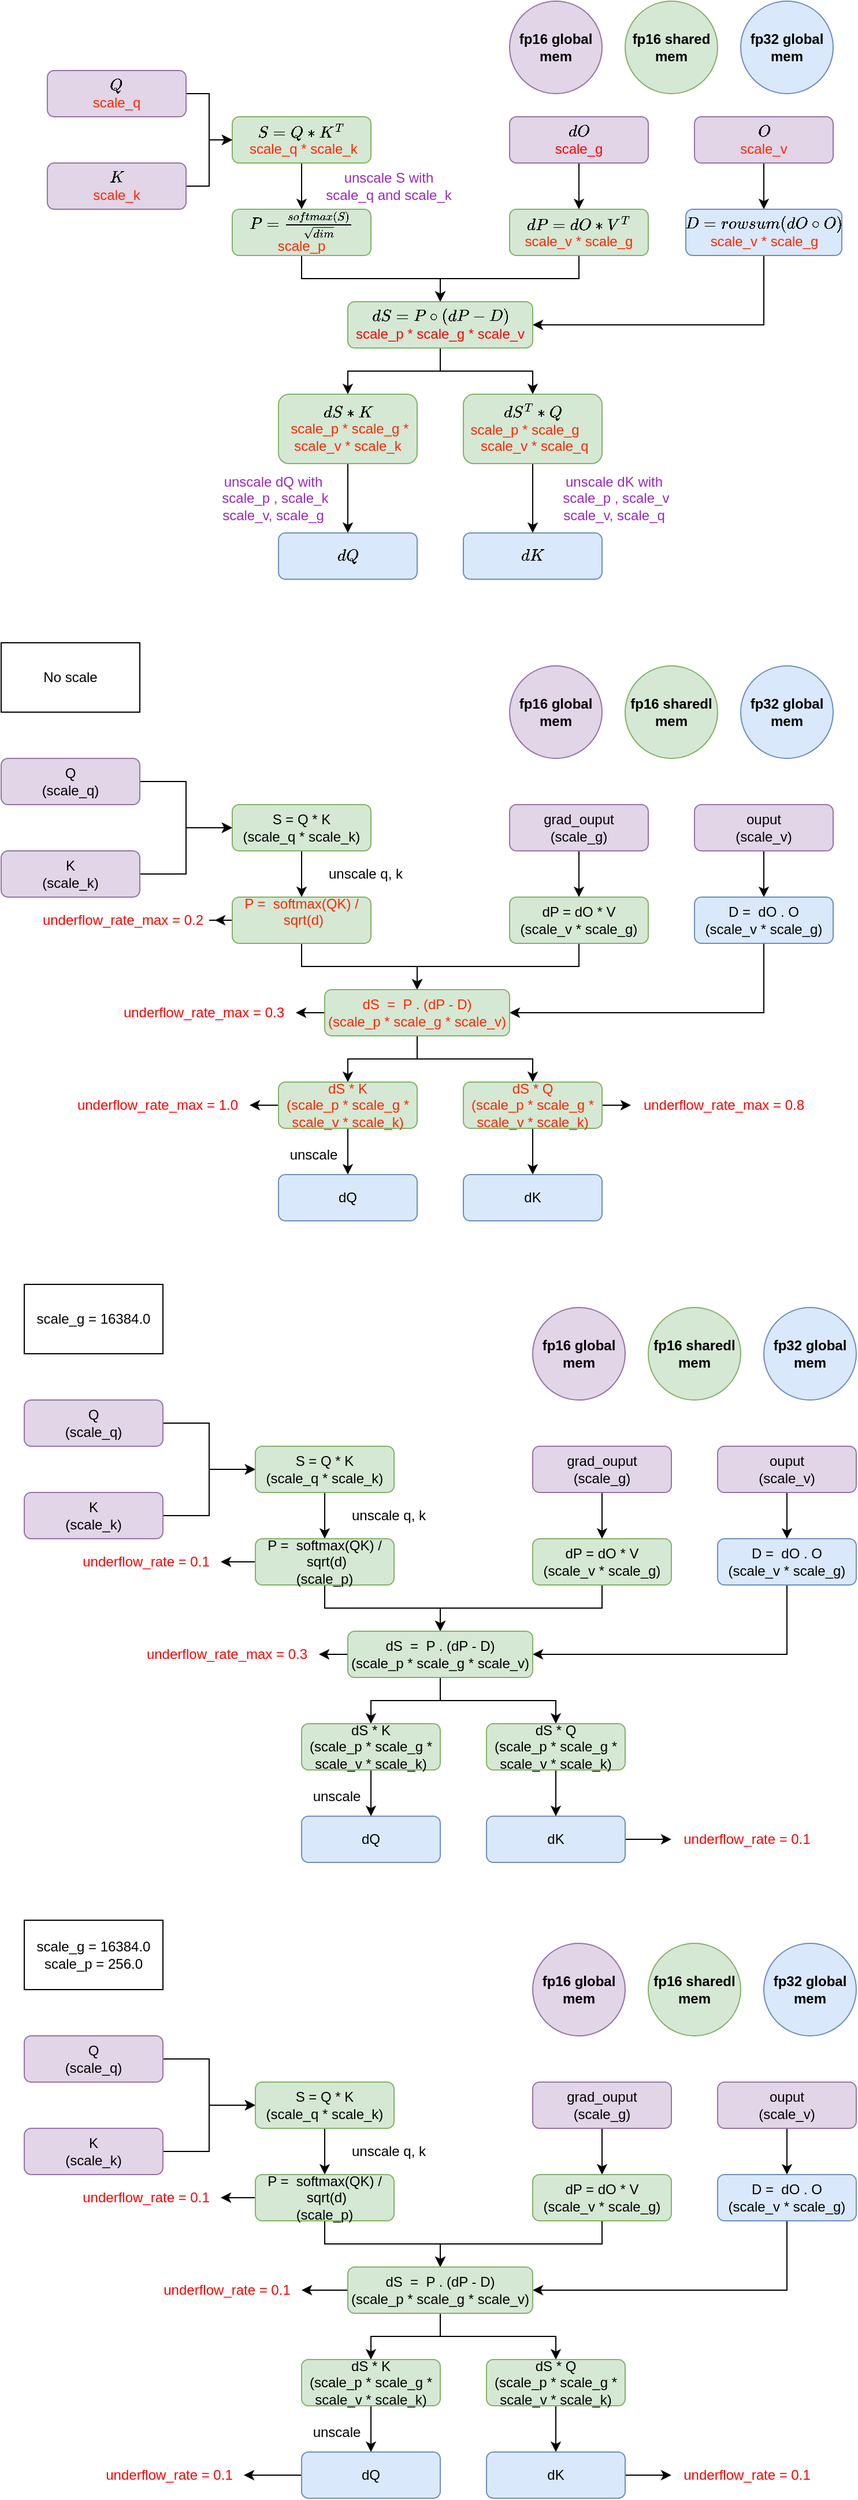 <mxfile version="21.6.2" type="github">
  <diagram name="第 1 页" id="PJef4nOZp_Pi-idaibnx">
    <mxGraphModel dx="1242" dy="1996" grid="1" gridSize="10" guides="1" tooltips="1" connect="1" arrows="1" fold="1" page="1" pageScale="1" pageWidth="827" pageHeight="1169" math="1" shadow="0">
      <root>
        <mxCell id="0" />
        <mxCell id="1" parent="0" />
        <mxCell id="UhCvBVR4pF60mXPPfr7d-82" style="edgeStyle=orthogonalEdgeStyle;rounded=0;orthogonalLoop=1;jettySize=auto;html=1;exitX=1;exitY=0.5;exitDx=0;exitDy=0;entryX=0;entryY=0.5;entryDx=0;entryDy=0;" parent="1" source="UhCvBVR4pF60mXPPfr7d-83" target="UhCvBVR4pF60mXPPfr7d-87" edge="1">
          <mxGeometry relative="1" as="geometry" />
        </mxCell>
        <mxCell id="UhCvBVR4pF60mXPPfr7d-83" value="Q&lt;br&gt;(scale_q)" style="rounded=1;whiteSpace=wrap;html=1;fillColor=#e1d5e7;strokeColor=#9673a6;" parent="1" vertex="1">
          <mxGeometry x="40" y="990" width="120" height="40" as="geometry" />
        </mxCell>
        <mxCell id="UhCvBVR4pF60mXPPfr7d-84" style="edgeStyle=orthogonalEdgeStyle;rounded=0;orthogonalLoop=1;jettySize=auto;html=1;entryX=0;entryY=0.5;entryDx=0;entryDy=0;" parent="1" source="UhCvBVR4pF60mXPPfr7d-85" target="UhCvBVR4pF60mXPPfr7d-87" edge="1">
          <mxGeometry relative="1" as="geometry" />
        </mxCell>
        <mxCell id="UhCvBVR4pF60mXPPfr7d-85" value="K&lt;br&gt;(scale_k)" style="rounded=1;whiteSpace=wrap;html=1;fillColor=#e1d5e7;strokeColor=#9673a6;" parent="1" vertex="1">
          <mxGeometry x="40" y="1070" width="120" height="40" as="geometry" />
        </mxCell>
        <mxCell id="UhCvBVR4pF60mXPPfr7d-86" value="" style="edgeStyle=orthogonalEdgeStyle;rounded=0;orthogonalLoop=1;jettySize=auto;html=1;" parent="1" source="UhCvBVR4pF60mXPPfr7d-87" target="UhCvBVR4pF60mXPPfr7d-89" edge="1">
          <mxGeometry relative="1" as="geometry" />
        </mxCell>
        <mxCell id="UhCvBVR4pF60mXPPfr7d-87" value="S = Q * K&lt;br&gt;(scale_q * scale_k)" style="rounded=1;whiteSpace=wrap;html=1;fillColor=#d5e8d4;strokeColor=#82b366;" parent="1" vertex="1">
          <mxGeometry x="240" y="1030" width="120" height="40" as="geometry" />
        </mxCell>
        <mxCell id="UhCvBVR4pF60mXPPfr7d-88" style="edgeStyle=orthogonalEdgeStyle;rounded=0;orthogonalLoop=1;jettySize=auto;html=1;exitX=0.5;exitY=1;exitDx=0;exitDy=0;entryX=0.5;entryY=0;entryDx=0;entryDy=0;" parent="1" source="UhCvBVR4pF60mXPPfr7d-89" target="UhCvBVR4pF60mXPPfr7d-100" edge="1">
          <mxGeometry relative="1" as="geometry" />
        </mxCell>
        <mxCell id="UhCvBVR4pF60mXPPfr7d-127" value="" style="edgeStyle=orthogonalEdgeStyle;rounded=0;orthogonalLoop=1;jettySize=auto;html=1;" parent="1" source="UhCvBVR4pF60mXPPfr7d-89" target="UhCvBVR4pF60mXPPfr7d-124" edge="1">
          <mxGeometry relative="1" as="geometry" />
        </mxCell>
        <mxCell id="UhCvBVR4pF60mXPPfr7d-89" value="P = &amp;nbsp;softmax(QK) / &amp;nbsp;sqrt(d)&lt;br&gt;(scale_p)" style="rounded=1;whiteSpace=wrap;html=1;fillColor=#d5e8d4;strokeColor=#82b366;" parent="1" vertex="1">
          <mxGeometry x="240" y="1110" width="120" height="40" as="geometry" />
        </mxCell>
        <mxCell id="UhCvBVR4pF60mXPPfr7d-90" value="" style="edgeStyle=orthogonalEdgeStyle;rounded=0;orthogonalLoop=1;jettySize=auto;html=1;" parent="1" source="UhCvBVR4pF60mXPPfr7d-91" target="UhCvBVR4pF60mXPPfr7d-97" edge="1">
          <mxGeometry relative="1" as="geometry" />
        </mxCell>
        <mxCell id="UhCvBVR4pF60mXPPfr7d-91" value="grad_ouput&lt;br&gt;(scale_g)" style="rounded=1;whiteSpace=wrap;html=1;fillColor=#e1d5e7;strokeColor=#9673a6;" parent="1" vertex="1">
          <mxGeometry x="480" y="1030" width="120" height="40" as="geometry" />
        </mxCell>
        <mxCell id="UhCvBVR4pF60mXPPfr7d-92" value="" style="edgeStyle=orthogonalEdgeStyle;rounded=0;orthogonalLoop=1;jettySize=auto;html=1;" parent="1" source="UhCvBVR4pF60mXPPfr7d-93" target="UhCvBVR4pF60mXPPfr7d-95" edge="1">
          <mxGeometry relative="1" as="geometry" />
        </mxCell>
        <mxCell id="UhCvBVR4pF60mXPPfr7d-93" value="ouput&lt;br&gt;(scale_v)" style="rounded=1;whiteSpace=wrap;html=1;fillColor=#e1d5e7;strokeColor=#9673a6;" parent="1" vertex="1">
          <mxGeometry x="640" y="1030" width="120" height="40" as="geometry" />
        </mxCell>
        <mxCell id="UhCvBVR4pF60mXPPfr7d-94" style="edgeStyle=orthogonalEdgeStyle;rounded=0;orthogonalLoop=1;jettySize=auto;html=1;exitX=0.5;exitY=1;exitDx=0;exitDy=0;entryX=1;entryY=0.5;entryDx=0;entryDy=0;" parent="1" source="UhCvBVR4pF60mXPPfr7d-95" target="UhCvBVR4pF60mXPPfr7d-100" edge="1">
          <mxGeometry relative="1" as="geometry" />
        </mxCell>
        <mxCell id="UhCvBVR4pF60mXPPfr7d-95" value="D = &amp;nbsp;dO . O&lt;br&gt;(scale_v * scale_g)" style="rounded=1;whiteSpace=wrap;html=1;fillColor=#dae8fc;strokeColor=#6c8ebf;" parent="1" vertex="1">
          <mxGeometry x="640" y="1110" width="120" height="40" as="geometry" />
        </mxCell>
        <mxCell id="UhCvBVR4pF60mXPPfr7d-96" style="edgeStyle=orthogonalEdgeStyle;rounded=0;orthogonalLoop=1;jettySize=auto;html=1;exitX=0.5;exitY=1;exitDx=0;exitDy=0;entryX=0.5;entryY=0;entryDx=0;entryDy=0;" parent="1" source="UhCvBVR4pF60mXPPfr7d-97" target="UhCvBVR4pF60mXPPfr7d-100" edge="1">
          <mxGeometry relative="1" as="geometry" />
        </mxCell>
        <mxCell id="UhCvBVR4pF60mXPPfr7d-97" value="dP = dO * V&lt;br&gt;(scale_v * scale_g)" style="rounded=1;whiteSpace=wrap;html=1;fillColor=#d5e8d4;strokeColor=#82b366;" parent="1" vertex="1">
          <mxGeometry x="480" y="1110" width="120" height="40" as="geometry" />
        </mxCell>
        <mxCell id="UhCvBVR4pF60mXPPfr7d-98" value="" style="edgeStyle=orthogonalEdgeStyle;rounded=0;orthogonalLoop=1;jettySize=auto;html=1;" parent="1" source="UhCvBVR4pF60mXPPfr7d-100" target="UhCvBVR4pF60mXPPfr7d-102" edge="1">
          <mxGeometry relative="1" as="geometry" />
        </mxCell>
        <mxCell id="UhCvBVR4pF60mXPPfr7d-99" style="edgeStyle=orthogonalEdgeStyle;rounded=0;orthogonalLoop=1;jettySize=auto;html=1;exitX=0.5;exitY=1;exitDx=0;exitDy=0;entryX=0.5;entryY=0;entryDx=0;entryDy=0;" parent="1" source="UhCvBVR4pF60mXPPfr7d-100" target="UhCvBVR4pF60mXPPfr7d-104" edge="1">
          <mxGeometry relative="1" as="geometry" />
        </mxCell>
        <mxCell id="UhCvBVR4pF60mXPPfr7d-123" value="" style="edgeStyle=orthogonalEdgeStyle;rounded=0;orthogonalLoop=1;jettySize=auto;html=1;" parent="1" source="UhCvBVR4pF60mXPPfr7d-100" target="UhCvBVR4pF60mXPPfr7d-122" edge="1">
          <mxGeometry relative="1" as="geometry" />
        </mxCell>
        <mxCell id="UhCvBVR4pF60mXPPfr7d-100" value="dS &amp;nbsp;= &amp;nbsp;P . (dP - D)&lt;br&gt;(scale_p * scale_g * scale_v)" style="rounded=1;whiteSpace=wrap;html=1;fillColor=#d5e8d4;strokeColor=#82b366;" parent="1" vertex="1">
          <mxGeometry x="320" y="1190" width="160" height="40" as="geometry" />
        </mxCell>
        <mxCell id="UhCvBVR4pF60mXPPfr7d-101" value="" style="edgeStyle=orthogonalEdgeStyle;rounded=0;orthogonalLoop=1;jettySize=auto;html=1;" parent="1" source="UhCvBVR4pF60mXPPfr7d-102" target="UhCvBVR4pF60mXPPfr7d-106" edge="1">
          <mxGeometry relative="1" as="geometry" />
        </mxCell>
        <mxCell id="UhCvBVR4pF60mXPPfr7d-102" value="dS * K&lt;br&gt;(scale_p * scale_g * scale_v * scale_k)" style="whiteSpace=wrap;html=1;fillColor=#d5e8d4;strokeColor=#82b366;rounded=1;" parent="1" vertex="1">
          <mxGeometry x="280" y="1270" width="120" height="40" as="geometry" />
        </mxCell>
        <mxCell id="UhCvBVR4pF60mXPPfr7d-103" value="" style="edgeStyle=orthogonalEdgeStyle;rounded=0;orthogonalLoop=1;jettySize=auto;html=1;" parent="1" source="UhCvBVR4pF60mXPPfr7d-104" target="UhCvBVR4pF60mXPPfr7d-105" edge="1">
          <mxGeometry relative="1" as="geometry" />
        </mxCell>
        <mxCell id="UhCvBVR4pF60mXPPfr7d-104" value="dS * Q&lt;br&gt;(scale_p * scale_g * scale_v * scale_k)" style="whiteSpace=wrap;html=1;fillColor=#d5e8d4;strokeColor=#82b366;rounded=1;" parent="1" vertex="1">
          <mxGeometry x="440" y="1270" width="120" height="40" as="geometry" />
        </mxCell>
        <mxCell id="UhCvBVR4pF60mXPPfr7d-121" value="" style="edgeStyle=orthogonalEdgeStyle;rounded=0;orthogonalLoop=1;jettySize=auto;html=1;" parent="1" source="UhCvBVR4pF60mXPPfr7d-105" target="UhCvBVR4pF60mXPPfr7d-117" edge="1">
          <mxGeometry relative="1" as="geometry" />
        </mxCell>
        <mxCell id="UhCvBVR4pF60mXPPfr7d-105" value="dK" style="whiteSpace=wrap;html=1;fillColor=#dae8fc;strokeColor=#6c8ebf;rounded=1;" parent="1" vertex="1">
          <mxGeometry x="440" y="1350" width="120" height="40" as="geometry" />
        </mxCell>
        <mxCell id="UhCvBVR4pF60mXPPfr7d-106" value="dQ" style="whiteSpace=wrap;html=1;fillColor=#dae8fc;strokeColor=#6c8ebf;rounded=1;" parent="1" vertex="1">
          <mxGeometry x="280" y="1350" width="120" height="40" as="geometry" />
        </mxCell>
        <mxCell id="UhCvBVR4pF60mXPPfr7d-108" value="unscale" style="text;html=1;align=center;verticalAlign=middle;resizable=0;points=[];autosize=1;strokeColor=none;fillColor=none;" parent="1" vertex="1">
          <mxGeometry x="280" y="1318" width="60" height="30" as="geometry" />
        </mxCell>
        <mxCell id="UhCvBVR4pF60mXPPfr7d-109" value="unscale q, k" style="text;html=1;align=center;verticalAlign=middle;resizable=0;points=[];autosize=1;strokeColor=none;fillColor=none;" parent="1" vertex="1">
          <mxGeometry x="310" y="1075" width="90" height="30" as="geometry" />
        </mxCell>
        <mxCell id="UhCvBVR4pF60mXPPfr7d-110" value="&lt;b style=&quot;border-color: var(--border-color);&quot;&gt;fp16 global mem&lt;/b&gt;" style="ellipse;whiteSpace=wrap;html=1;aspect=fixed;fillColor=#e1d5e7;strokeColor=#9673a6;" parent="1" vertex="1">
          <mxGeometry x="480" y="910" width="80" height="80" as="geometry" />
        </mxCell>
        <mxCell id="UhCvBVR4pF60mXPPfr7d-111" value="&lt;b style=&quot;border-color: var(--border-color);&quot;&gt;fp16 sharedl mem&lt;/b&gt;" style="ellipse;whiteSpace=wrap;html=1;aspect=fixed;fillColor=#d5e8d4;strokeColor=#82b366;" parent="1" vertex="1">
          <mxGeometry x="580" y="910" width="80" height="80" as="geometry" />
        </mxCell>
        <mxCell id="UhCvBVR4pF60mXPPfr7d-112" value="&lt;b style=&quot;border-color: var(--border-color);&quot;&gt;fp32 global mem&lt;/b&gt;" style="ellipse;whiteSpace=wrap;html=1;aspect=fixed;fillColor=#dae8fc;strokeColor=#6c8ebf;" parent="1" vertex="1">
          <mxGeometry x="680" y="910" width="80" height="80" as="geometry" />
        </mxCell>
        <mxCell id="UhCvBVR4pF60mXPPfr7d-114" value="scale_g = 16384.0" style="rounded=0;whiteSpace=wrap;html=1;" parent="1" vertex="1">
          <mxGeometry x="40" y="890" width="120" height="60" as="geometry" />
        </mxCell>
        <mxCell id="UhCvBVR4pF60mXPPfr7d-117" value="&lt;font color=&quot;#ff0000&quot;&gt;underflow_rate = 0.1&lt;/font&gt;" style="text;html=1;align=center;verticalAlign=middle;resizable=0;points=[];autosize=1;strokeColor=none;fillColor=none;" parent="1" vertex="1">
          <mxGeometry x="600" y="1355" width="130" height="30" as="geometry" />
        </mxCell>
        <mxCell id="UhCvBVR4pF60mXPPfr7d-122" value="&lt;font color=&quot;#ff0000&quot;&gt;underflow_rate_max = 0.3&lt;/font&gt;" style="text;html=1;align=center;verticalAlign=middle;resizable=0;points=[];autosize=1;strokeColor=none;fillColor=none;" parent="1" vertex="1">
          <mxGeometry x="135" y="1195" width="160" height="30" as="geometry" />
        </mxCell>
        <mxCell id="UhCvBVR4pF60mXPPfr7d-124" value="&lt;font color=&quot;#ff0000&quot;&gt;underflow_rate = 0.1&lt;/font&gt;" style="text;html=1;align=center;verticalAlign=middle;resizable=0;points=[];autosize=1;strokeColor=none;fillColor=none;" parent="1" vertex="1">
          <mxGeometry x="80" y="1115" width="130" height="30" as="geometry" />
        </mxCell>
        <mxCell id="UhCvBVR4pF60mXPPfr7d-128" style="edgeStyle=orthogonalEdgeStyle;rounded=0;orthogonalLoop=1;jettySize=auto;html=1;exitX=1;exitY=0.5;exitDx=0;exitDy=0;entryX=0;entryY=0.5;entryDx=0;entryDy=0;" parent="1" source="UhCvBVR4pF60mXPPfr7d-129" target="UhCvBVR4pF60mXPPfr7d-133" edge="1">
          <mxGeometry relative="1" as="geometry" />
        </mxCell>
        <mxCell id="UhCvBVR4pF60mXPPfr7d-129" value="Q&lt;br&gt;(scale_q)" style="rounded=1;whiteSpace=wrap;html=1;fillColor=#e1d5e7;strokeColor=#9673a6;" parent="1" vertex="1">
          <mxGeometry x="20" y="435" width="120" height="40" as="geometry" />
        </mxCell>
        <mxCell id="UhCvBVR4pF60mXPPfr7d-130" style="edgeStyle=orthogonalEdgeStyle;rounded=0;orthogonalLoop=1;jettySize=auto;html=1;entryX=0;entryY=0.5;entryDx=0;entryDy=0;" parent="1" source="UhCvBVR4pF60mXPPfr7d-131" target="UhCvBVR4pF60mXPPfr7d-133" edge="1">
          <mxGeometry relative="1" as="geometry" />
        </mxCell>
        <mxCell id="UhCvBVR4pF60mXPPfr7d-131" value="K&lt;br&gt;(scale_k)" style="rounded=1;whiteSpace=wrap;html=1;fillColor=#e1d5e7;strokeColor=#9673a6;" parent="1" vertex="1">
          <mxGeometry x="20" y="515" width="120" height="40" as="geometry" />
        </mxCell>
        <mxCell id="UhCvBVR4pF60mXPPfr7d-132" value="" style="edgeStyle=orthogonalEdgeStyle;rounded=0;orthogonalLoop=1;jettySize=auto;html=1;" parent="1" source="UhCvBVR4pF60mXPPfr7d-133" target="UhCvBVR4pF60mXPPfr7d-136" edge="1">
          <mxGeometry relative="1" as="geometry" />
        </mxCell>
        <mxCell id="UhCvBVR4pF60mXPPfr7d-133" value="S = Q * K&lt;br&gt;(scale_q * scale_k)" style="rounded=1;whiteSpace=wrap;html=1;fillColor=#d5e8d4;strokeColor=#82b366;" parent="1" vertex="1">
          <mxGeometry x="220" y="475" width="120" height="40" as="geometry" />
        </mxCell>
        <mxCell id="UhCvBVR4pF60mXPPfr7d-134" style="edgeStyle=orthogonalEdgeStyle;rounded=0;orthogonalLoop=1;jettySize=auto;html=1;exitX=0.5;exitY=1;exitDx=0;exitDy=0;entryX=0.5;entryY=0;entryDx=0;entryDy=0;" parent="1" source="UhCvBVR4pF60mXPPfr7d-136" target="UhCvBVR4pF60mXPPfr7d-148" edge="1">
          <mxGeometry relative="1" as="geometry" />
        </mxCell>
        <mxCell id="UhCvBVR4pF60mXPPfr7d-135" value="" style="edgeStyle=orthogonalEdgeStyle;rounded=0;orthogonalLoop=1;jettySize=auto;html=1;" parent="1" source="UhCvBVR4pF60mXPPfr7d-136" target="UhCvBVR4pF60mXPPfr7d-166" edge="1">
          <mxGeometry relative="1" as="geometry" />
        </mxCell>
        <mxCell id="UhCvBVR4pF60mXPPfr7d-136" value="&lt;font color=&quot;#ff2600&quot;&gt;P = &amp;nbsp;softmax(QK) / &amp;nbsp;sqrt(d)&lt;br&gt;&lt;br&gt;&lt;/font&gt;" style="rounded=1;whiteSpace=wrap;html=1;fillColor=#d5e8d4;strokeColor=#82b366;" parent="1" vertex="1">
          <mxGeometry x="220" y="555" width="120" height="40" as="geometry" />
        </mxCell>
        <mxCell id="UhCvBVR4pF60mXPPfr7d-137" value="" style="edgeStyle=orthogonalEdgeStyle;rounded=0;orthogonalLoop=1;jettySize=auto;html=1;" parent="1" source="UhCvBVR4pF60mXPPfr7d-138" target="UhCvBVR4pF60mXPPfr7d-144" edge="1">
          <mxGeometry relative="1" as="geometry" />
        </mxCell>
        <mxCell id="UhCvBVR4pF60mXPPfr7d-138" value="grad_ouput&lt;br&gt;(scale_g)" style="rounded=1;whiteSpace=wrap;html=1;fillColor=#e1d5e7;strokeColor=#9673a6;" parent="1" vertex="1">
          <mxGeometry x="460" y="475" width="120" height="40" as="geometry" />
        </mxCell>
        <mxCell id="UhCvBVR4pF60mXPPfr7d-139" value="" style="edgeStyle=orthogonalEdgeStyle;rounded=0;orthogonalLoop=1;jettySize=auto;html=1;" parent="1" source="UhCvBVR4pF60mXPPfr7d-140" target="UhCvBVR4pF60mXPPfr7d-142" edge="1">
          <mxGeometry relative="1" as="geometry" />
        </mxCell>
        <mxCell id="UhCvBVR4pF60mXPPfr7d-140" value="ouput&lt;br&gt;(scale_v)" style="rounded=1;whiteSpace=wrap;html=1;fillColor=#e1d5e7;strokeColor=#9673a6;" parent="1" vertex="1">
          <mxGeometry x="620" y="475" width="120" height="40" as="geometry" />
        </mxCell>
        <mxCell id="UhCvBVR4pF60mXPPfr7d-141" style="edgeStyle=orthogonalEdgeStyle;rounded=0;orthogonalLoop=1;jettySize=auto;html=1;exitX=0.5;exitY=1;exitDx=0;exitDy=0;entryX=1;entryY=0.5;entryDx=0;entryDy=0;" parent="1" source="UhCvBVR4pF60mXPPfr7d-142" target="UhCvBVR4pF60mXPPfr7d-148" edge="1">
          <mxGeometry relative="1" as="geometry" />
        </mxCell>
        <mxCell id="UhCvBVR4pF60mXPPfr7d-142" value="D = &amp;nbsp;dO . O&lt;br&gt;(scale_v * scale_g)" style="rounded=1;whiteSpace=wrap;html=1;fillColor=#dae8fc;strokeColor=#6c8ebf;" parent="1" vertex="1">
          <mxGeometry x="620" y="555" width="120" height="40" as="geometry" />
        </mxCell>
        <mxCell id="UhCvBVR4pF60mXPPfr7d-143" style="edgeStyle=orthogonalEdgeStyle;rounded=0;orthogonalLoop=1;jettySize=auto;html=1;exitX=0.5;exitY=1;exitDx=0;exitDy=0;entryX=0.5;entryY=0;entryDx=0;entryDy=0;" parent="1" source="UhCvBVR4pF60mXPPfr7d-144" target="UhCvBVR4pF60mXPPfr7d-148" edge="1">
          <mxGeometry relative="1" as="geometry" />
        </mxCell>
        <mxCell id="UhCvBVR4pF60mXPPfr7d-144" value="dP = dO * V&lt;br&gt;(scale_v * scale_g)" style="rounded=1;whiteSpace=wrap;html=1;fillColor=#d5e8d4;strokeColor=#82b366;" parent="1" vertex="1">
          <mxGeometry x="460" y="555" width="120" height="40" as="geometry" />
        </mxCell>
        <mxCell id="UhCvBVR4pF60mXPPfr7d-145" value="" style="edgeStyle=orthogonalEdgeStyle;rounded=0;orthogonalLoop=1;jettySize=auto;html=1;" parent="1" source="UhCvBVR4pF60mXPPfr7d-148" target="UhCvBVR4pF60mXPPfr7d-150" edge="1">
          <mxGeometry relative="1" as="geometry" />
        </mxCell>
        <mxCell id="UhCvBVR4pF60mXPPfr7d-146" style="edgeStyle=orthogonalEdgeStyle;rounded=0;orthogonalLoop=1;jettySize=auto;html=1;exitX=0.5;exitY=1;exitDx=0;exitDy=0;entryX=0.5;entryY=0;entryDx=0;entryDy=0;" parent="1" source="UhCvBVR4pF60mXPPfr7d-148" target="UhCvBVR4pF60mXPPfr7d-152" edge="1">
          <mxGeometry relative="1" as="geometry" />
        </mxCell>
        <mxCell id="UhCvBVR4pF60mXPPfr7d-147" value="" style="edgeStyle=orthogonalEdgeStyle;rounded=0;orthogonalLoop=1;jettySize=auto;html=1;" parent="1" source="UhCvBVR4pF60mXPPfr7d-148" target="UhCvBVR4pF60mXPPfr7d-165" edge="1">
          <mxGeometry relative="1" as="geometry" />
        </mxCell>
        <mxCell id="UhCvBVR4pF60mXPPfr7d-148" value="&lt;font color=&quot;#ff2600&quot;&gt;dS &amp;nbsp;= &amp;nbsp;P . (dP - D)&lt;br&gt;(scale_p * scale_g * scale_v)&lt;/font&gt;" style="rounded=1;whiteSpace=wrap;html=1;fillColor=#d5e8d4;strokeColor=#82b366;" parent="1" vertex="1">
          <mxGeometry x="300" y="635" width="160" height="40" as="geometry" />
        </mxCell>
        <mxCell id="UhCvBVR4pF60mXPPfr7d-149" value="" style="edgeStyle=orthogonalEdgeStyle;rounded=0;orthogonalLoop=1;jettySize=auto;html=1;" parent="1" source="UhCvBVR4pF60mXPPfr7d-150" target="UhCvBVR4pF60mXPPfr7d-156" edge="1">
          <mxGeometry relative="1" as="geometry" />
        </mxCell>
        <mxCell id="nijdBSbny1stzXZ2TAKx-41" value="" style="edgeStyle=orthogonalEdgeStyle;rounded=0;orthogonalLoop=1;jettySize=auto;html=1;" edge="1" parent="1" source="UhCvBVR4pF60mXPPfr7d-150" target="UhCvBVR4pF60mXPPfr7d-164">
          <mxGeometry relative="1" as="geometry" />
        </mxCell>
        <mxCell id="UhCvBVR4pF60mXPPfr7d-150" value="&lt;font color=&quot;#ff2600&quot;&gt;dS * K&lt;br&gt;(scale_p * scale_g * scale_v * scale_k)&lt;/font&gt;" style="whiteSpace=wrap;html=1;fillColor=#d5e8d4;strokeColor=#82b366;rounded=1;" parent="1" vertex="1">
          <mxGeometry x="260" y="715" width="120" height="40" as="geometry" />
        </mxCell>
        <mxCell id="UhCvBVR4pF60mXPPfr7d-151" value="" style="edgeStyle=orthogonalEdgeStyle;rounded=0;orthogonalLoop=1;jettySize=auto;html=1;" parent="1" source="UhCvBVR4pF60mXPPfr7d-152" target="UhCvBVR4pF60mXPPfr7d-154" edge="1">
          <mxGeometry relative="1" as="geometry" />
        </mxCell>
        <mxCell id="nijdBSbny1stzXZ2TAKx-40" value="" style="edgeStyle=orthogonalEdgeStyle;rounded=0;orthogonalLoop=1;jettySize=auto;html=1;" edge="1" parent="1" source="UhCvBVR4pF60mXPPfr7d-152" target="UhCvBVR4pF60mXPPfr7d-163">
          <mxGeometry relative="1" as="geometry" />
        </mxCell>
        <mxCell id="UhCvBVR4pF60mXPPfr7d-152" value="&lt;font color=&quot;#ff2600&quot;&gt;dS * Q&lt;br&gt;(scale_p * scale_g * scale_v * scale_k)&lt;/font&gt;" style="whiteSpace=wrap;html=1;fillColor=#d5e8d4;strokeColor=#82b366;rounded=1;" parent="1" vertex="1">
          <mxGeometry x="420" y="715" width="120" height="40" as="geometry" />
        </mxCell>
        <mxCell id="UhCvBVR4pF60mXPPfr7d-154" value="dK" style="whiteSpace=wrap;html=1;fillColor=#dae8fc;strokeColor=#6c8ebf;rounded=1;" parent="1" vertex="1">
          <mxGeometry x="420" y="795" width="120" height="40" as="geometry" />
        </mxCell>
        <mxCell id="UhCvBVR4pF60mXPPfr7d-156" value="dQ" style="whiteSpace=wrap;html=1;fillColor=#dae8fc;strokeColor=#6c8ebf;rounded=1;" parent="1" vertex="1">
          <mxGeometry x="260" y="795" width="120" height="40" as="geometry" />
        </mxCell>
        <mxCell id="UhCvBVR4pF60mXPPfr7d-157" value="unscale" style="text;html=1;align=center;verticalAlign=middle;resizable=0;points=[];autosize=1;strokeColor=none;fillColor=none;" parent="1" vertex="1">
          <mxGeometry x="260" y="763" width="60" height="30" as="geometry" />
        </mxCell>
        <mxCell id="UhCvBVR4pF60mXPPfr7d-158" value="unscale q, k" style="text;html=1;align=center;verticalAlign=middle;resizable=0;points=[];autosize=1;strokeColor=none;fillColor=none;" parent="1" vertex="1">
          <mxGeometry x="290" y="520" width="90" height="30" as="geometry" />
        </mxCell>
        <mxCell id="UhCvBVR4pF60mXPPfr7d-159" value="&lt;b style=&quot;border-color: var(--border-color);&quot;&gt;fp16 global mem&lt;/b&gt;" style="ellipse;whiteSpace=wrap;html=1;aspect=fixed;fillColor=#e1d5e7;strokeColor=#9673a6;" parent="1" vertex="1">
          <mxGeometry x="460" y="355" width="80" height="80" as="geometry" />
        </mxCell>
        <mxCell id="UhCvBVR4pF60mXPPfr7d-160" value="&lt;b style=&quot;border-color: var(--border-color);&quot;&gt;fp16 sharedl mem&lt;/b&gt;" style="ellipse;whiteSpace=wrap;html=1;aspect=fixed;fillColor=#d5e8d4;strokeColor=#82b366;" parent="1" vertex="1">
          <mxGeometry x="560" y="355" width="80" height="80" as="geometry" />
        </mxCell>
        <mxCell id="UhCvBVR4pF60mXPPfr7d-161" value="&lt;b style=&quot;border-color: var(--border-color);&quot;&gt;fp32 global mem&lt;/b&gt;" style="ellipse;whiteSpace=wrap;html=1;aspect=fixed;fillColor=#dae8fc;strokeColor=#6c8ebf;" parent="1" vertex="1">
          <mxGeometry x="660" y="355" width="80" height="80" as="geometry" />
        </mxCell>
        <mxCell id="UhCvBVR4pF60mXPPfr7d-162" value="No scale" style="rounded=0;whiteSpace=wrap;html=1;" parent="1" vertex="1">
          <mxGeometry x="20" y="335" width="120" height="60" as="geometry" />
        </mxCell>
        <mxCell id="UhCvBVR4pF60mXPPfr7d-163" value="&lt;font color=&quot;#ff0000&quot;&gt;underflow_rate_max = 0.8&lt;/font&gt;" style="text;html=1;align=center;verticalAlign=middle;resizable=0;points=[];autosize=1;strokeColor=none;fillColor=none;" parent="1" vertex="1">
          <mxGeometry x="565" y="720" width="160" height="30" as="geometry" />
        </mxCell>
        <mxCell id="UhCvBVR4pF60mXPPfr7d-164" value="&lt;font color=&quot;#ff0000&quot;&gt;underflow_rate_max = 1.0&lt;/font&gt;" style="text;html=1;align=center;verticalAlign=middle;resizable=0;points=[];autosize=1;strokeColor=none;fillColor=none;" parent="1" vertex="1">
          <mxGeometry x="75" y="720" width="160" height="30" as="geometry" />
        </mxCell>
        <mxCell id="UhCvBVR4pF60mXPPfr7d-165" value="&lt;font color=&quot;#ff0000&quot;&gt;underflow_rate_max = 0.3&lt;/font&gt;" style="text;html=1;align=center;verticalAlign=middle;resizable=0;points=[];autosize=1;strokeColor=none;fillColor=none;" parent="1" vertex="1">
          <mxGeometry x="115" y="640" width="160" height="30" as="geometry" />
        </mxCell>
        <mxCell id="UhCvBVR4pF60mXPPfr7d-166" value="&lt;font color=&quot;#ff0000&quot;&gt;underflow_rate_max = 0.2&lt;/font&gt;" style="text;html=1;align=center;verticalAlign=middle;resizable=0;points=[];autosize=1;strokeColor=none;fillColor=none;" parent="1" vertex="1">
          <mxGeometry x="45" y="560" width="160" height="30" as="geometry" />
        </mxCell>
        <mxCell id="Jtv76Chgc0MOjvgi08DV-8" value="" style="edgeStyle=orthogonalEdgeStyle;rounded=0;orthogonalLoop=1;jettySize=auto;html=1;" parent="1" source="Jtv76Chgc0MOjvgi08DV-2" target="Jtv76Chgc0MOjvgi08DV-7" edge="1">
          <mxGeometry relative="1" as="geometry" />
        </mxCell>
        <mxCell id="Jtv76Chgc0MOjvgi08DV-2" value="\(S = Q * K^T \)&lt;br&gt;&lt;font color=&quot;#ff2600&quot;&gt;&amp;nbsp;scale_q * scale_k&lt;/font&gt;" style="rounded=1;whiteSpace=wrap;html=1;fillColor=#d5e8d4;strokeColor=#82b366;" parent="1" vertex="1">
          <mxGeometry x="220" y="-120" width="120" height="40" as="geometry" />
        </mxCell>
        <mxCell id="Jtv76Chgc0MOjvgi08DV-24" style="edgeStyle=orthogonalEdgeStyle;rounded=0;orthogonalLoop=1;jettySize=auto;html=1;" parent="1" source="Jtv76Chgc0MOjvgi08DV-7" target="Jtv76Chgc0MOjvgi08DV-23" edge="1">
          <mxGeometry relative="1" as="geometry" />
        </mxCell>
        <mxCell id="Jtv76Chgc0MOjvgi08DV-7" value="\( P = \frac{softmax(S)}{\sqrt{dim}}\)&lt;br&gt;&lt;font color=&quot;#ff2600&quot;&gt;scale_p&lt;/font&gt;" style="rounded=1;whiteSpace=wrap;html=1;fillColor=#d5e8d4;strokeColor=#82b366;" parent="1" vertex="1">
          <mxGeometry x="220" y="-40" width="120" height="40" as="geometry" />
        </mxCell>
        <mxCell id="Jtv76Chgc0MOjvgi08DV-9" value="&lt;font color=&quot;#9929bd&quot;&gt;unscale S with &lt;br&gt;scale_q and scale_k&lt;/font&gt;" style="text;html=1;align=center;verticalAlign=middle;resizable=0;points=[];autosize=1;strokeColor=none;fillColor=none;" parent="1" vertex="1">
          <mxGeometry x="290" y="-80" width="130" height="40" as="geometry" />
        </mxCell>
        <mxCell id="Jtv76Chgc0MOjvgi08DV-16" style="edgeStyle=orthogonalEdgeStyle;rounded=0;orthogonalLoop=1;jettySize=auto;html=1;exitX=1;exitY=0.5;exitDx=0;exitDy=0;entryX=0;entryY=0.5;entryDx=0;entryDy=0;" parent="1" source="Jtv76Chgc0MOjvgi08DV-11" target="Jtv76Chgc0MOjvgi08DV-2" edge="1">
          <mxGeometry relative="1" as="geometry" />
        </mxCell>
        <mxCell id="Jtv76Chgc0MOjvgi08DV-11" value="\(Q\)&lt;br&gt;&lt;font color=&quot;#ff2600&quot;&gt;scale_q&lt;/font&gt;" style="rounded=1;whiteSpace=wrap;html=1;fillColor=#e1d5e7;strokeColor=#9673a6;" parent="1" vertex="1">
          <mxGeometry x="60" y="-160" width="120" height="40" as="geometry" />
        </mxCell>
        <mxCell id="Jtv76Chgc0MOjvgi08DV-15" style="edgeStyle=orthogonalEdgeStyle;rounded=0;orthogonalLoop=1;jettySize=auto;html=1;exitX=1;exitY=0.5;exitDx=0;exitDy=0;" parent="1" source="Jtv76Chgc0MOjvgi08DV-12" target="Jtv76Chgc0MOjvgi08DV-2" edge="1">
          <mxGeometry relative="1" as="geometry" />
        </mxCell>
        <mxCell id="Jtv76Chgc0MOjvgi08DV-12" value="\(K\)&lt;br&gt;&lt;font color=&quot;#ff2600&quot;&gt;scale_k&lt;/font&gt;" style="rounded=1;whiteSpace=wrap;html=1;fillColor=#e1d5e7;strokeColor=#9673a6;" parent="1" vertex="1">
          <mxGeometry x="60" y="-80" width="120" height="40" as="geometry" />
        </mxCell>
        <mxCell id="Jtv76Chgc0MOjvgi08DV-17" value="" style="edgeStyle=orthogonalEdgeStyle;rounded=0;orthogonalLoop=1;jettySize=auto;html=1;" parent="1" source="Jtv76Chgc0MOjvgi08DV-18" target="Jtv76Chgc0MOjvgi08DV-22" edge="1">
          <mxGeometry relative="1" as="geometry" />
        </mxCell>
        <mxCell id="Jtv76Chgc0MOjvgi08DV-18" value="\(dO\)&lt;br&gt;&lt;font color=&quot;#ff0000&quot;&gt;scale_g&lt;/font&gt;" style="rounded=1;whiteSpace=wrap;html=1;fillColor=#e1d5e7;strokeColor=#9673a6;" parent="1" vertex="1">
          <mxGeometry x="460" y="-120" width="120" height="40" as="geometry" />
        </mxCell>
        <mxCell id="Jtv76Chgc0MOjvgi08DV-19" value="" style="edgeStyle=orthogonalEdgeStyle;rounded=0;orthogonalLoop=1;jettySize=auto;html=1;" parent="1" source="Jtv76Chgc0MOjvgi08DV-20" target="Jtv76Chgc0MOjvgi08DV-21" edge="1">
          <mxGeometry relative="1" as="geometry" />
        </mxCell>
        <mxCell id="Jtv76Chgc0MOjvgi08DV-20" value="\(O\)&lt;br&gt;&lt;font color=&quot;#ff2600&quot;&gt;scale_v&lt;/font&gt;" style="rounded=1;whiteSpace=wrap;html=1;fillColor=#e1d5e7;strokeColor=#9673a6;" parent="1" vertex="1">
          <mxGeometry x="620" y="-120" width="120" height="40" as="geometry" />
        </mxCell>
        <mxCell id="Jtv76Chgc0MOjvgi08DV-26" style="edgeStyle=orthogonalEdgeStyle;rounded=0;orthogonalLoop=1;jettySize=auto;html=1;exitX=0.5;exitY=1;exitDx=0;exitDy=0;entryX=1;entryY=0.5;entryDx=0;entryDy=0;" parent="1" source="Jtv76Chgc0MOjvgi08DV-21" target="Jtv76Chgc0MOjvgi08DV-23" edge="1">
          <mxGeometry relative="1" as="geometry" />
        </mxCell>
        <mxCell id="Jtv76Chgc0MOjvgi08DV-21" value="\(D = rowsum(dO \circ O)\)&lt;br&gt;&lt;font color=&quot;#ff2600&quot;&gt;scale_v * scale_g&lt;/font&gt;" style="rounded=1;whiteSpace=wrap;html=1;fillColor=#dae8fc;strokeColor=#6c8ebf;" parent="1" vertex="1">
          <mxGeometry x="612.5" y="-40" width="135" height="40" as="geometry" />
        </mxCell>
        <mxCell id="Jtv76Chgc0MOjvgi08DV-25" style="edgeStyle=orthogonalEdgeStyle;rounded=0;orthogonalLoop=1;jettySize=auto;html=1;exitX=0.5;exitY=1;exitDx=0;exitDy=0;entryX=0.5;entryY=0;entryDx=0;entryDy=0;" parent="1" source="Jtv76Chgc0MOjvgi08DV-22" target="Jtv76Chgc0MOjvgi08DV-23" edge="1">
          <mxGeometry relative="1" as="geometry" />
        </mxCell>
        <mxCell id="Jtv76Chgc0MOjvgi08DV-22" value="\(dP = dO * V^T\)&lt;br&gt;&lt;font color=&quot;#ff2600&quot;&gt;scale_v * scale_g&lt;/font&gt;" style="rounded=1;whiteSpace=wrap;html=1;fillColor=#d5e8d4;strokeColor=#82b366;" parent="1" vertex="1">
          <mxGeometry x="460" y="-40" width="120" height="40" as="geometry" />
        </mxCell>
        <mxCell id="Jtv76Chgc0MOjvgi08DV-28" style="edgeStyle=orthogonalEdgeStyle;rounded=0;orthogonalLoop=1;jettySize=auto;html=1;entryX=0.5;entryY=0;entryDx=0;entryDy=0;" parent="1" source="Jtv76Chgc0MOjvgi08DV-23" target="Jtv76Chgc0MOjvgi08DV-27" edge="1">
          <mxGeometry relative="1" as="geometry" />
        </mxCell>
        <mxCell id="Jtv76Chgc0MOjvgi08DV-30" style="edgeStyle=orthogonalEdgeStyle;rounded=0;orthogonalLoop=1;jettySize=auto;html=1;exitX=0.5;exitY=1;exitDx=0;exitDy=0;entryX=0.5;entryY=0;entryDx=0;entryDy=0;" parent="1" source="Jtv76Chgc0MOjvgi08DV-23" target="Jtv76Chgc0MOjvgi08DV-29" edge="1">
          <mxGeometry relative="1" as="geometry" />
        </mxCell>
        <mxCell id="Jtv76Chgc0MOjvgi08DV-23" value="\(dS = P \circ (dP - D)\)&lt;br&gt;&lt;font color=&quot;#ff0000&quot;&gt;scale_p * scale_g * scale_v&lt;/font&gt;" style="rounded=1;whiteSpace=wrap;html=1;fillColor=#d5e8d4;strokeColor=#82b366;" parent="1" vertex="1">
          <mxGeometry x="320" y="40" width="160" height="40" as="geometry" />
        </mxCell>
        <mxCell id="Jtv76Chgc0MOjvgi08DV-34" value="" style="edgeStyle=orthogonalEdgeStyle;rounded=0;orthogonalLoop=1;jettySize=auto;html=1;" parent="1" source="Jtv76Chgc0MOjvgi08DV-27" target="Jtv76Chgc0MOjvgi08DV-31" edge="1">
          <mxGeometry relative="1" as="geometry" />
        </mxCell>
        <mxCell id="Jtv76Chgc0MOjvgi08DV-27" value="\(dS * K\)&lt;br&gt;&amp;nbsp;&lt;font color=&quot;#ff2600&quot;&gt;scale_p * scale_g * scale_v * scale_k&lt;/font&gt;" style="whiteSpace=wrap;html=1;fillColor=#d5e8d4;strokeColor=#82b366;rounded=1;" parent="1" vertex="1">
          <mxGeometry x="260" y="120" width="120" height="60" as="geometry" />
        </mxCell>
        <mxCell id="Jtv76Chgc0MOjvgi08DV-33" style="edgeStyle=orthogonalEdgeStyle;rounded=0;orthogonalLoop=1;jettySize=auto;html=1;exitX=0.5;exitY=1;exitDx=0;exitDy=0;entryX=0.5;entryY=0;entryDx=0;entryDy=0;" parent="1" source="Jtv76Chgc0MOjvgi08DV-29" target="Jtv76Chgc0MOjvgi08DV-32" edge="1">
          <mxGeometry relative="1" as="geometry" />
        </mxCell>
        <mxCell id="Jtv76Chgc0MOjvgi08DV-29" value="\(dS^T * Q\)&lt;br&gt;&lt;font color=&quot;#ff2600&quot;&gt;scale_p * scale_g &amp;nbsp; &amp;nbsp; &amp;nbsp;scale_v * scale_q&lt;/font&gt;" style="whiteSpace=wrap;html=1;fillColor=#d5e8d4;strokeColor=#82b366;rounded=1;" parent="1" vertex="1">
          <mxGeometry x="420" y="120" width="120" height="60" as="geometry" />
        </mxCell>
        <mxCell id="Jtv76Chgc0MOjvgi08DV-31" value="\(dQ\)" style="whiteSpace=wrap;html=1;fillColor=#dae8fc;strokeColor=#6c8ebf;rounded=1;" parent="1" vertex="1">
          <mxGeometry x="260" y="240" width="120" height="40" as="geometry" />
        </mxCell>
        <mxCell id="Jtv76Chgc0MOjvgi08DV-32" value="\(dK\)" style="whiteSpace=wrap;html=1;fillColor=#dae8fc;strokeColor=#6c8ebf;rounded=1;" parent="1" vertex="1">
          <mxGeometry x="420" y="240" width="120" height="40" as="geometry" />
        </mxCell>
        <mxCell id="Jtv76Chgc0MOjvgi08DV-35" value="&lt;font color=&quot;#9929bd&quot;&gt;unscale dQ with &lt;br&gt;&amp;nbsp;scale_p , scale_k&lt;br&gt;scale_v, scale_g&lt;br&gt;&lt;/font&gt;" style="text;html=1;align=center;verticalAlign=middle;resizable=0;points=[];autosize=1;strokeColor=none;fillColor=none;" parent="1" vertex="1">
          <mxGeometry x="195" y="180" width="120" height="60" as="geometry" />
        </mxCell>
        <mxCell id="Jtv76Chgc0MOjvgi08DV-36" value="&lt;font color=&quot;#9929bd&quot;&gt;unscale dK with &lt;br&gt;&amp;nbsp;scale_p , scale_v&lt;br&gt;scale_v, scale_q&lt;br&gt;&lt;/font&gt;" style="text;html=1;align=center;verticalAlign=middle;resizable=0;points=[];autosize=1;strokeColor=none;fillColor=none;" parent="1" vertex="1">
          <mxGeometry x="490" y="180" width="120" height="60" as="geometry" />
        </mxCell>
        <mxCell id="Jtv76Chgc0MOjvgi08DV-37" value="&lt;b style=&quot;border-color: var(--border-color);&quot;&gt;fp16 global mem&lt;/b&gt;" style="ellipse;whiteSpace=wrap;html=1;aspect=fixed;fillColor=#e1d5e7;strokeColor=#9673a6;" parent="1" vertex="1">
          <mxGeometry x="460" y="-220" width="80" height="80" as="geometry" />
        </mxCell>
        <mxCell id="Jtv76Chgc0MOjvgi08DV-38" value="&lt;b style=&quot;border-color: var(--border-color);&quot;&gt;fp16 shared mem&lt;/b&gt;" style="ellipse;whiteSpace=wrap;html=1;aspect=fixed;fillColor=#d5e8d4;strokeColor=#82b366;" parent="1" vertex="1">
          <mxGeometry x="560" y="-220" width="80" height="80" as="geometry" />
        </mxCell>
        <mxCell id="Jtv76Chgc0MOjvgi08DV-39" value="&lt;b style=&quot;border-color: var(--border-color);&quot;&gt;fp32 global mem&lt;/b&gt;" style="ellipse;whiteSpace=wrap;html=1;aspect=fixed;fillColor=#dae8fc;strokeColor=#6c8ebf;" parent="1" vertex="1">
          <mxGeometry x="660" y="-220" width="80" height="80" as="geometry" />
        </mxCell>
        <mxCell id="nijdBSbny1stzXZ2TAKx-1" style="edgeStyle=orthogonalEdgeStyle;rounded=0;orthogonalLoop=1;jettySize=auto;html=1;exitX=1;exitY=0.5;exitDx=0;exitDy=0;entryX=0;entryY=0.5;entryDx=0;entryDy=0;" edge="1" parent="1" source="nijdBSbny1stzXZ2TAKx-2" target="nijdBSbny1stzXZ2TAKx-6">
          <mxGeometry relative="1" as="geometry" />
        </mxCell>
        <mxCell id="nijdBSbny1stzXZ2TAKx-2" value="Q&lt;br&gt;(scale_q)" style="rounded=1;whiteSpace=wrap;html=1;fillColor=#e1d5e7;strokeColor=#9673a6;" vertex="1" parent="1">
          <mxGeometry x="40" y="1540" width="120" height="40" as="geometry" />
        </mxCell>
        <mxCell id="nijdBSbny1stzXZ2TAKx-3" style="edgeStyle=orthogonalEdgeStyle;rounded=0;orthogonalLoop=1;jettySize=auto;html=1;entryX=0;entryY=0.5;entryDx=0;entryDy=0;" edge="1" parent="1" source="nijdBSbny1stzXZ2TAKx-4" target="nijdBSbny1stzXZ2TAKx-6">
          <mxGeometry relative="1" as="geometry" />
        </mxCell>
        <mxCell id="nijdBSbny1stzXZ2TAKx-4" value="K&lt;br&gt;(scale_k)" style="rounded=1;whiteSpace=wrap;html=1;fillColor=#e1d5e7;strokeColor=#9673a6;" vertex="1" parent="1">
          <mxGeometry x="40" y="1620" width="120" height="40" as="geometry" />
        </mxCell>
        <mxCell id="nijdBSbny1stzXZ2TAKx-5" value="" style="edgeStyle=orthogonalEdgeStyle;rounded=0;orthogonalLoop=1;jettySize=auto;html=1;" edge="1" parent="1" source="nijdBSbny1stzXZ2TAKx-6" target="nijdBSbny1stzXZ2TAKx-9">
          <mxGeometry relative="1" as="geometry" />
        </mxCell>
        <mxCell id="nijdBSbny1stzXZ2TAKx-6" value="S = Q * K&lt;br&gt;(scale_q * scale_k)" style="rounded=1;whiteSpace=wrap;html=1;fillColor=#d5e8d4;strokeColor=#82b366;" vertex="1" parent="1">
          <mxGeometry x="240" y="1580" width="120" height="40" as="geometry" />
        </mxCell>
        <mxCell id="nijdBSbny1stzXZ2TAKx-7" style="edgeStyle=orthogonalEdgeStyle;rounded=0;orthogonalLoop=1;jettySize=auto;html=1;exitX=0.5;exitY=1;exitDx=0;exitDy=0;entryX=0.5;entryY=0;entryDx=0;entryDy=0;" edge="1" parent="1" source="nijdBSbny1stzXZ2TAKx-9" target="nijdBSbny1stzXZ2TAKx-21">
          <mxGeometry relative="1" as="geometry" />
        </mxCell>
        <mxCell id="nijdBSbny1stzXZ2TAKx-8" value="" style="edgeStyle=orthogonalEdgeStyle;rounded=0;orthogonalLoop=1;jettySize=auto;html=1;" edge="1" parent="1" source="nijdBSbny1stzXZ2TAKx-9" target="nijdBSbny1stzXZ2TAKx-39">
          <mxGeometry relative="1" as="geometry" />
        </mxCell>
        <mxCell id="nijdBSbny1stzXZ2TAKx-9" value="P = &amp;nbsp;softmax(QK) / &amp;nbsp;sqrt(d)&lt;br&gt;(scale_p)" style="rounded=1;whiteSpace=wrap;html=1;fillColor=#d5e8d4;strokeColor=#82b366;" vertex="1" parent="1">
          <mxGeometry x="240" y="1660" width="120" height="40" as="geometry" />
        </mxCell>
        <mxCell id="nijdBSbny1stzXZ2TAKx-10" value="" style="edgeStyle=orthogonalEdgeStyle;rounded=0;orthogonalLoop=1;jettySize=auto;html=1;" edge="1" parent="1" source="nijdBSbny1stzXZ2TAKx-11" target="nijdBSbny1stzXZ2TAKx-17">
          <mxGeometry relative="1" as="geometry" />
        </mxCell>
        <mxCell id="nijdBSbny1stzXZ2TAKx-11" value="grad_ouput&lt;br&gt;(scale_g)" style="rounded=1;whiteSpace=wrap;html=1;fillColor=#e1d5e7;strokeColor=#9673a6;" vertex="1" parent="1">
          <mxGeometry x="480" y="1580" width="120" height="40" as="geometry" />
        </mxCell>
        <mxCell id="nijdBSbny1stzXZ2TAKx-12" value="" style="edgeStyle=orthogonalEdgeStyle;rounded=0;orthogonalLoop=1;jettySize=auto;html=1;" edge="1" parent="1" source="nijdBSbny1stzXZ2TAKx-13" target="nijdBSbny1stzXZ2TAKx-15">
          <mxGeometry relative="1" as="geometry" />
        </mxCell>
        <mxCell id="nijdBSbny1stzXZ2TAKx-13" value="ouput&lt;br&gt;(scale_v)" style="rounded=1;whiteSpace=wrap;html=1;fillColor=#e1d5e7;strokeColor=#9673a6;" vertex="1" parent="1">
          <mxGeometry x="640" y="1580" width="120" height="40" as="geometry" />
        </mxCell>
        <mxCell id="nijdBSbny1stzXZ2TAKx-14" style="edgeStyle=orthogonalEdgeStyle;rounded=0;orthogonalLoop=1;jettySize=auto;html=1;exitX=0.5;exitY=1;exitDx=0;exitDy=0;entryX=1;entryY=0.5;entryDx=0;entryDy=0;" edge="1" parent="1" source="nijdBSbny1stzXZ2TAKx-15" target="nijdBSbny1stzXZ2TAKx-21">
          <mxGeometry relative="1" as="geometry" />
        </mxCell>
        <mxCell id="nijdBSbny1stzXZ2TAKx-15" value="D = &amp;nbsp;dO . O&lt;br&gt;(scale_v * scale_g)" style="rounded=1;whiteSpace=wrap;html=1;fillColor=#dae8fc;strokeColor=#6c8ebf;" vertex="1" parent="1">
          <mxGeometry x="640" y="1660" width="120" height="40" as="geometry" />
        </mxCell>
        <mxCell id="nijdBSbny1stzXZ2TAKx-16" style="edgeStyle=orthogonalEdgeStyle;rounded=0;orthogonalLoop=1;jettySize=auto;html=1;exitX=0.5;exitY=1;exitDx=0;exitDy=0;entryX=0.5;entryY=0;entryDx=0;entryDy=0;" edge="1" parent="1" source="nijdBSbny1stzXZ2TAKx-17" target="nijdBSbny1stzXZ2TAKx-21">
          <mxGeometry relative="1" as="geometry" />
        </mxCell>
        <mxCell id="nijdBSbny1stzXZ2TAKx-17" value="dP = dO * V&lt;br&gt;(scale_v * scale_g)" style="rounded=1;whiteSpace=wrap;html=1;fillColor=#d5e8d4;strokeColor=#82b366;" vertex="1" parent="1">
          <mxGeometry x="480" y="1660" width="120" height="40" as="geometry" />
        </mxCell>
        <mxCell id="nijdBSbny1stzXZ2TAKx-18" value="" style="edgeStyle=orthogonalEdgeStyle;rounded=0;orthogonalLoop=1;jettySize=auto;html=1;" edge="1" parent="1" source="nijdBSbny1stzXZ2TAKx-21" target="nijdBSbny1stzXZ2TAKx-23">
          <mxGeometry relative="1" as="geometry" />
        </mxCell>
        <mxCell id="nijdBSbny1stzXZ2TAKx-19" style="edgeStyle=orthogonalEdgeStyle;rounded=0;orthogonalLoop=1;jettySize=auto;html=1;exitX=0.5;exitY=1;exitDx=0;exitDy=0;entryX=0.5;entryY=0;entryDx=0;entryDy=0;" edge="1" parent="1" source="nijdBSbny1stzXZ2TAKx-21" target="nijdBSbny1stzXZ2TAKx-25">
          <mxGeometry relative="1" as="geometry" />
        </mxCell>
        <mxCell id="nijdBSbny1stzXZ2TAKx-20" value="" style="edgeStyle=orthogonalEdgeStyle;rounded=0;orthogonalLoop=1;jettySize=auto;html=1;" edge="1" parent="1" source="nijdBSbny1stzXZ2TAKx-21" target="nijdBSbny1stzXZ2TAKx-38">
          <mxGeometry relative="1" as="geometry" />
        </mxCell>
        <mxCell id="nijdBSbny1stzXZ2TAKx-21" value="dS &amp;nbsp;= &amp;nbsp;P . (dP - D)&lt;br&gt;(scale_p * scale_g * scale_v)" style="rounded=1;whiteSpace=wrap;html=1;fillColor=#d5e8d4;strokeColor=#82b366;" vertex="1" parent="1">
          <mxGeometry x="320" y="1740" width="160" height="40" as="geometry" />
        </mxCell>
        <mxCell id="nijdBSbny1stzXZ2TAKx-22" value="" style="edgeStyle=orthogonalEdgeStyle;rounded=0;orthogonalLoop=1;jettySize=auto;html=1;" edge="1" parent="1" source="nijdBSbny1stzXZ2TAKx-23" target="nijdBSbny1stzXZ2TAKx-29">
          <mxGeometry relative="1" as="geometry" />
        </mxCell>
        <mxCell id="nijdBSbny1stzXZ2TAKx-23" value="dS * K&lt;br&gt;(scale_p * scale_g * scale_v * scale_k)" style="whiteSpace=wrap;html=1;fillColor=#d5e8d4;strokeColor=#82b366;rounded=1;" vertex="1" parent="1">
          <mxGeometry x="280" y="1820" width="120" height="40" as="geometry" />
        </mxCell>
        <mxCell id="nijdBSbny1stzXZ2TAKx-24" value="" style="edgeStyle=orthogonalEdgeStyle;rounded=0;orthogonalLoop=1;jettySize=auto;html=1;" edge="1" parent="1" source="nijdBSbny1stzXZ2TAKx-25" target="nijdBSbny1stzXZ2TAKx-27">
          <mxGeometry relative="1" as="geometry" />
        </mxCell>
        <mxCell id="nijdBSbny1stzXZ2TAKx-25" value="dS * Q&lt;br&gt;(scale_p * scale_g * scale_v * scale_k)" style="whiteSpace=wrap;html=1;fillColor=#d5e8d4;strokeColor=#82b366;rounded=1;" vertex="1" parent="1">
          <mxGeometry x="440" y="1820" width="120" height="40" as="geometry" />
        </mxCell>
        <mxCell id="nijdBSbny1stzXZ2TAKx-26" value="" style="edgeStyle=orthogonalEdgeStyle;rounded=0;orthogonalLoop=1;jettySize=auto;html=1;" edge="1" parent="1" source="nijdBSbny1stzXZ2TAKx-27" target="nijdBSbny1stzXZ2TAKx-36">
          <mxGeometry relative="1" as="geometry" />
        </mxCell>
        <mxCell id="nijdBSbny1stzXZ2TAKx-27" value="dK" style="whiteSpace=wrap;html=1;fillColor=#dae8fc;strokeColor=#6c8ebf;rounded=1;" vertex="1" parent="1">
          <mxGeometry x="440" y="1900" width="120" height="40" as="geometry" />
        </mxCell>
        <mxCell id="nijdBSbny1stzXZ2TAKx-28" value="" style="edgeStyle=orthogonalEdgeStyle;rounded=0;orthogonalLoop=1;jettySize=auto;html=1;" edge="1" parent="1" source="nijdBSbny1stzXZ2TAKx-29" target="nijdBSbny1stzXZ2TAKx-37">
          <mxGeometry relative="1" as="geometry" />
        </mxCell>
        <mxCell id="nijdBSbny1stzXZ2TAKx-29" value="dQ" style="whiteSpace=wrap;html=1;fillColor=#dae8fc;strokeColor=#6c8ebf;rounded=1;" vertex="1" parent="1">
          <mxGeometry x="280" y="1900" width="120" height="40" as="geometry" />
        </mxCell>
        <mxCell id="nijdBSbny1stzXZ2TAKx-30" value="unscale" style="text;html=1;align=center;verticalAlign=middle;resizable=0;points=[];autosize=1;strokeColor=none;fillColor=none;" vertex="1" parent="1">
          <mxGeometry x="280" y="1868" width="60" height="30" as="geometry" />
        </mxCell>
        <mxCell id="nijdBSbny1stzXZ2TAKx-31" value="unscale q, k" style="text;html=1;align=center;verticalAlign=middle;resizable=0;points=[];autosize=1;strokeColor=none;fillColor=none;" vertex="1" parent="1">
          <mxGeometry x="310" y="1625" width="90" height="30" as="geometry" />
        </mxCell>
        <mxCell id="nijdBSbny1stzXZ2TAKx-32" value="&lt;b style=&quot;border-color: var(--border-color);&quot;&gt;fp16 global mem&lt;/b&gt;" style="ellipse;whiteSpace=wrap;html=1;aspect=fixed;fillColor=#e1d5e7;strokeColor=#9673a6;" vertex="1" parent="1">
          <mxGeometry x="480" y="1460" width="80" height="80" as="geometry" />
        </mxCell>
        <mxCell id="nijdBSbny1stzXZ2TAKx-33" value="&lt;b style=&quot;border-color: var(--border-color);&quot;&gt;fp16 sharedl mem&lt;/b&gt;" style="ellipse;whiteSpace=wrap;html=1;aspect=fixed;fillColor=#d5e8d4;strokeColor=#82b366;" vertex="1" parent="1">
          <mxGeometry x="580" y="1460" width="80" height="80" as="geometry" />
        </mxCell>
        <mxCell id="nijdBSbny1stzXZ2TAKx-34" value="&lt;b style=&quot;border-color: var(--border-color);&quot;&gt;fp32 global mem&lt;/b&gt;" style="ellipse;whiteSpace=wrap;html=1;aspect=fixed;fillColor=#dae8fc;strokeColor=#6c8ebf;" vertex="1" parent="1">
          <mxGeometry x="680" y="1460" width="80" height="80" as="geometry" />
        </mxCell>
        <mxCell id="nijdBSbny1stzXZ2TAKx-35" value="scale_g = 16384.0&lt;br&gt;scale_p = 256.0" style="rounded=0;whiteSpace=wrap;html=1;" vertex="1" parent="1">
          <mxGeometry x="40" y="1440" width="120" height="60" as="geometry" />
        </mxCell>
        <mxCell id="nijdBSbny1stzXZ2TAKx-36" value="&lt;font color=&quot;#ff0000&quot;&gt;underflow_rate = 0.1&lt;/font&gt;" style="text;html=1;align=center;verticalAlign=middle;resizable=0;points=[];autosize=1;strokeColor=none;fillColor=none;" vertex="1" parent="1">
          <mxGeometry x="600" y="1905" width="130" height="30" as="geometry" />
        </mxCell>
        <mxCell id="nijdBSbny1stzXZ2TAKx-37" value="&lt;font color=&quot;#ff0000&quot;&gt;underflow_rate = 0.1&lt;/font&gt;" style="text;html=1;align=center;verticalAlign=middle;resizable=0;points=[];autosize=1;strokeColor=none;fillColor=none;" vertex="1" parent="1">
          <mxGeometry x="100" y="1905" width="130" height="30" as="geometry" />
        </mxCell>
        <mxCell id="nijdBSbny1stzXZ2TAKx-38" value="&lt;font color=&quot;#ff0000&quot;&gt;underflow_rate = 0.1&lt;/font&gt;" style="text;html=1;align=center;verticalAlign=middle;resizable=0;points=[];autosize=1;strokeColor=none;fillColor=none;" vertex="1" parent="1">
          <mxGeometry x="150" y="1745" width="130" height="30" as="geometry" />
        </mxCell>
        <mxCell id="nijdBSbny1stzXZ2TAKx-39" value="&lt;font color=&quot;#ff0000&quot;&gt;underflow_rate = 0.1&lt;/font&gt;" style="text;html=1;align=center;verticalAlign=middle;resizable=0;points=[];autosize=1;strokeColor=none;fillColor=none;" vertex="1" parent="1">
          <mxGeometry x="80" y="1665" width="130" height="30" as="geometry" />
        </mxCell>
      </root>
    </mxGraphModel>
  </diagram>
</mxfile>
